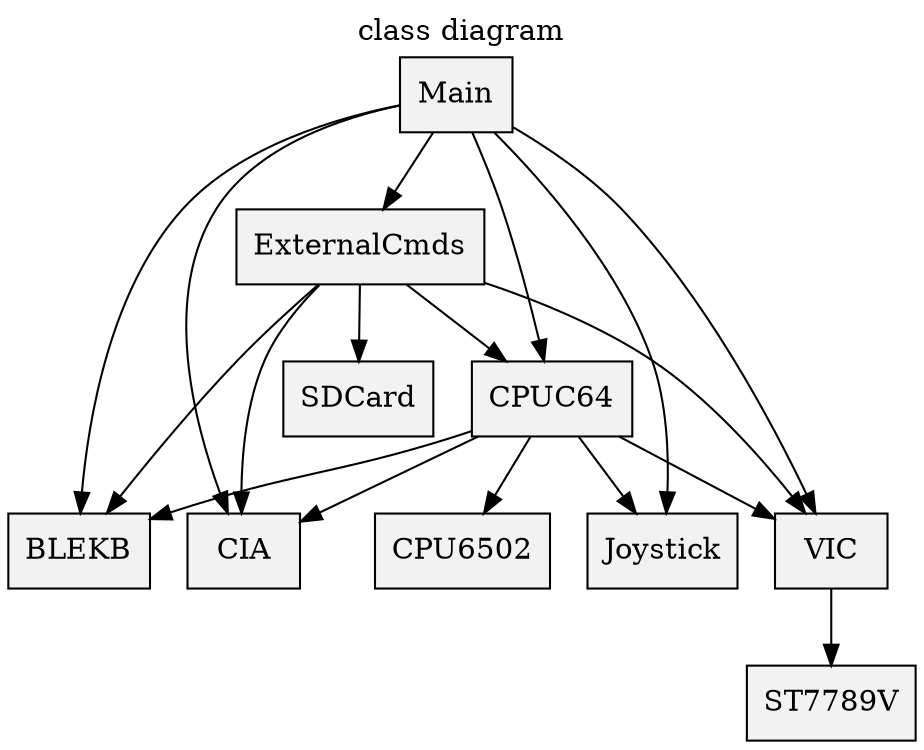 digraph T_HMI_C64 {
  graph [
    label="class diagram"
    labelloc="t"
  ]
  node [
    shape=record
    style=filled
    fillcolor=gray95
  ]
  Main -> BLEKB
  Main -> CIA
  Main -> CPUC64
  Main -> ExternalCmds
  Main -> Joystick
  Main -> VIC
  ExternalCmds -> BLEKB
  ExternalCmds -> CIA
  ExternalCmds -> CPUC64
  ExternalCmds -> SDCard
  ExternalCmds -> VIC
  CPUC64 -> BLEKB
  CPUC64 -> CIA
  CPUC64 -> CPU6502
  CPUC64 -> Joystick
  CPUC64 -> VIC
  VIC -> ST7789V
}

